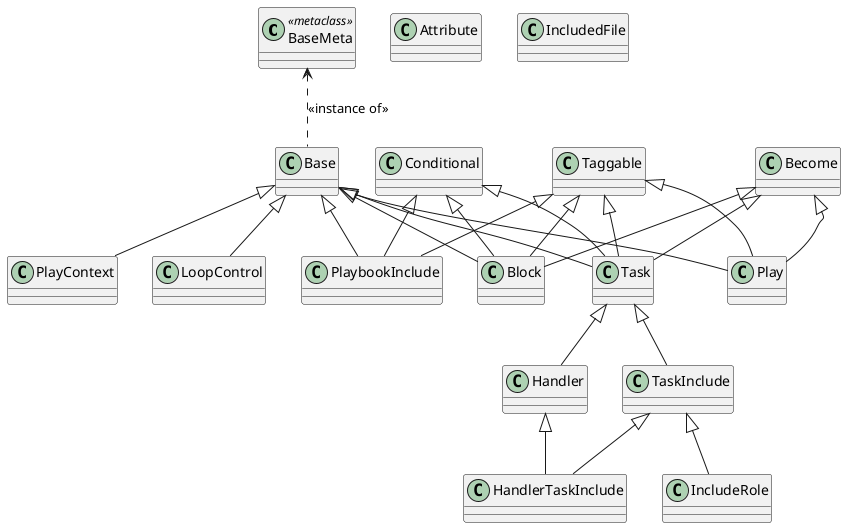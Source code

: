 @startuml

skinparam backgroundcolor transparent

class BaseMeta <<metaclass>>
BaseMeta <.. Base : <<instance of>>
Base <|-- PlayContext

Base <|-- Task
Conditional <|-- Task
Taggable <|-- Task
Become <|-- Task
Base <|-- Block
Conditional <|-- Block
Taggable <|-- Block
Become <|-- Block
Task <|-- Handler
Task <|-- TaskInclude
Handler <|-- HandlerTaskInclude
TaskInclude <|-- HandlerTaskInclude
Base <|-- LoopControl
Base <|-- Play
Taggable <|-- Play
Become <|-- Play
Base <|-- PlaybookInclude
Conditional <|-- PlaybookInclude
Taggable <|-- PlaybookInclude
TaskInclude <|-- IncludeRole

class Attribute
class Conditional
class IncludedFile

@enduml
